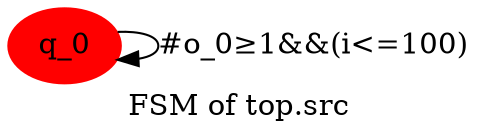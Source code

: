 digraph G {
graph [label="FSM of top.src"]
0[color="red" label="q_0" style="filled"];
0->0 [label="#o_0≥1&&(i<=100)"];
}
digraph G {
graph [label="FSM of top.snk"]
0[color="red" label="q_0" style="filled"];
1[label="q_1"];
0->1 [label="#i_0≥1"];
1->0 [label="#i_0≥1"];
}
